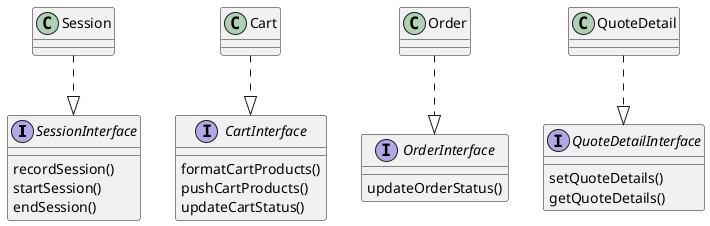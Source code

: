 @startuml
'https://plantuml.com/class-diagram

interface SessionInterface
interface CartInterface
interface OrderInterface
interface QuoteDetailInterface

class Session
class Cart
class Order
class QuoteDetail

SessionInterface : recordSession()
SessionInterface : startSession()
SessionInterface : endSession()

CartInterface : formatCartProducts()
CartInterface : pushCartProducts()
CartInterface : updateCartStatus()

QuoteDetailInterface : setQuoteDetails()
QuoteDetailInterface : getQuoteDetails()

OrderInterface : updateOrderStatus()


Session ..|> SessionInterface
Cart ..|> CartInterface
Order ..|> OrderInterface
QuoteDetail ..|> QuoteDetailInterface







@enduml